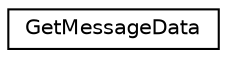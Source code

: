 digraph "Graphical Class Hierarchy"
{
  edge [fontname="Helvetica",fontsize="10",labelfontname="Helvetica",labelfontsize="10"];
  node [fontname="Helvetica",fontsize="10",shape=record];
  rankdir="LR";
  Node0 [label="GetMessageData",height=0.2,width=0.4,color="black", fillcolor="white", style="filled",URL="$struct_get_message_data.html",tooltip="Get message data. "];
}
